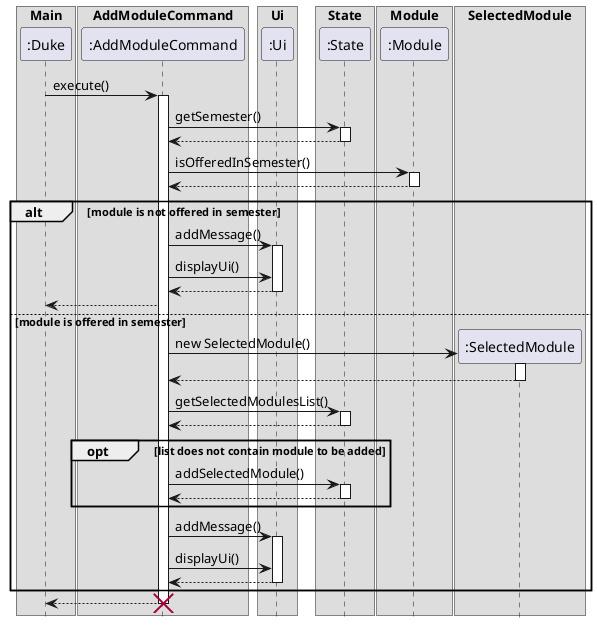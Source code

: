 @startuml
box Main
Participant ":Duke" as Duke
end box
box AddModuleCommand
Participant ":AddModuleCommand" as AddModuleCommand
end box
box Ui
Participant ":Ui" as Ui
end box
box State
Participant ":State" as State
end box
box Module
Participant ":Module" as Module
end box
box SelectedModule
Participant ":SelectedModule" as SelectedModule
end box

Duke -> AddModuleCommand : execute()
activate AddModuleCommand
AddModuleCommand -> State : getSemester()
activate State
State --> AddModuleCommand
deactivate State
AddModuleCommand -> Module :isOfferedInSemester()
activate Module
Module --> AddModuleCommand
deactivate Module


alt module is not offered in semester
AddModuleCommand -> Ui: addMessage()
activate Ui
AddModuleCommand -> Ui: displayUi()
Ui --> AddModuleCommand
deactivate Ui
AddModuleCommand --> Duke

else module is offered in semester
create SelectedModule
AddModuleCommand -> SelectedModule : new SelectedModule()
activate SelectedModule
SelectedModule --> AddModuleCommand
deactivate SelectedModule
AddModuleCommand -> State : getSelectedModulesList()
activate State
State --> AddModuleCommand
deactivate State

opt list does not contain module to be added
AddModuleCommand -> State : addSelectedModule()
activate State
State --> AddModuleCommand
deactivate State
end

AddModuleCommand -> Ui :addMessage()
activate Ui
AddModuleCommand -> Ui :displayUi()
Ui --> AddModuleCommand :
deactivate Ui
end

AddModuleCommand --> Duke
destroy AddModuleCommand

hide footbox

@enduml